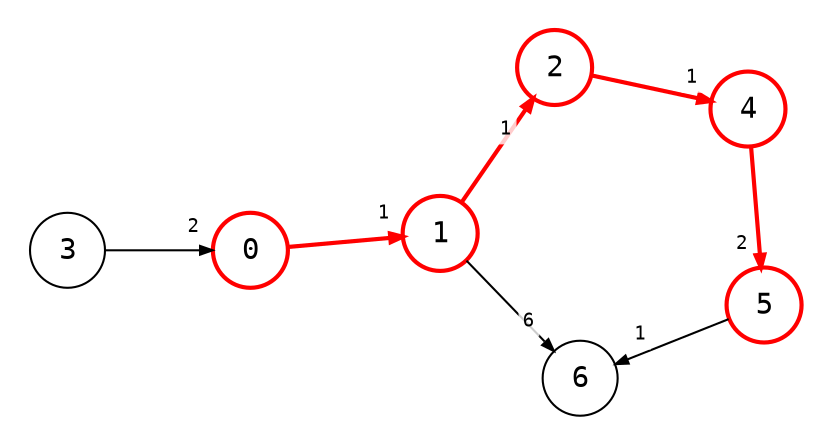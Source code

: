 digraph {
    node [shape=circle, fontname=monospace, fixedsize=true, width=0.5];
    edge [arrowsize=0.6, fontname=monospace, fontsize=9];
    color=black;
    fontcolor=black;
    bgcolor=white;
    layout=neato;
    scale=1.2;
    mode=sgd;
    normalize=true;
    maxiter=100000;
    pad=0.2;

    3, 6 [color="#bbb", fontcolor="#bbb"];
    0, 1, 2, 4, 5 [style=bold, color=red];

    0 [
        label=<
            <table border="0">
                <tr>
                    <td>0</td>
                </tr>
            </table>
        >;
        color=red;
        style=bold
    ];

    1 [
        label=<
            <table border="0">
                <tr>
                    <td>1</td>
                </tr>
            </table>
        >;
        color=red;
        style=bold
    ];

    2 [
        label=<
            <table border="0">
                <tr>
                    <td>2</td>
                </tr>
            </table>
        >;
    ];

    3 [
        label=<
            <table border="0">
                <tr>
                    <td>3</td>
                </tr>
            </table>
        >;
    ];

    4 [
        label=<
            <table border="0">
                <tr>
                    <td>4</td>
                </tr>
            </table>
        >;
    ];

    5 [
        label=<
            <table border="0">
                <tr>
                    <td>5</td>
                </tr>
            </table>
        >;
    ];

    6 [
        label=<
            <table border="0">
                <tr>
                    <td>6</td>
                </tr>
            </table>
        >;
    ];

    0 -> 1 [
        color=red;
        style=bold;
        headlabel=<
            <table border="0" cellpadding="2" cellspacing="4">
                <tr>
                    <td bgcolor="#ffffffcc">1</td>
                </tr>
            </table>
        >
    ];

    1 -> 2 [
        style=bold; 
        color=red; 
        headlabel=<
            <table border="0" cellpadding="2" cellspacing="8">
                <tr>
                    <td bgcolor="#ffffffcc">1</td>
                </tr>
            </table>
        >
    ];

    1 -> 6 [
        color="#bbb";
        fontcolor="#bbb";
        headlabel=<
            <table border="0" cellpadding="2" cellspacing="7">
                <tr>
                    <td bgcolor="#ffffffcc">6</td>
                </tr>
            </table>
        >
    ];

    2 -> 4 [
        style=bold; 
        color=red; 
        headlabel=<
            <table border="0" cellpadding="2" cellspacing="4">
                <tr>
                    <td bgcolor="#ffffffcc">1</td>
                </tr>
            </table>
        >
    ];

    3 -> 0 [
        color="#bbb";
        fontcolor="#bbb";
        headlabel=<
            <table border="0" cellpadding="2" cellspacing="4">
                <tr>
                    <td bgcolor="#ffffffcc">2</td>
                </tr>
            </table>
        >
    ];

    4 -> 5 [
        style=bold; 
        color=red; 
        headlabel=<
            <table border="0" cellpadding="2" cellspacing="4">
                <tr>
                    <td bgcolor="#ffffffcc">2</td>
                </tr>
            </table>
        >
    ];

    5 -> 6 [
        color="#bbb";
        fontcolor="#bbb";
        headlabel=<
            <table border="0" cellpadding="2" cellspacing="7">
                <tr>
                    <td bgcolor="#ffffffcc">1</td>
                </tr>
            </table>
        >
    ];
}